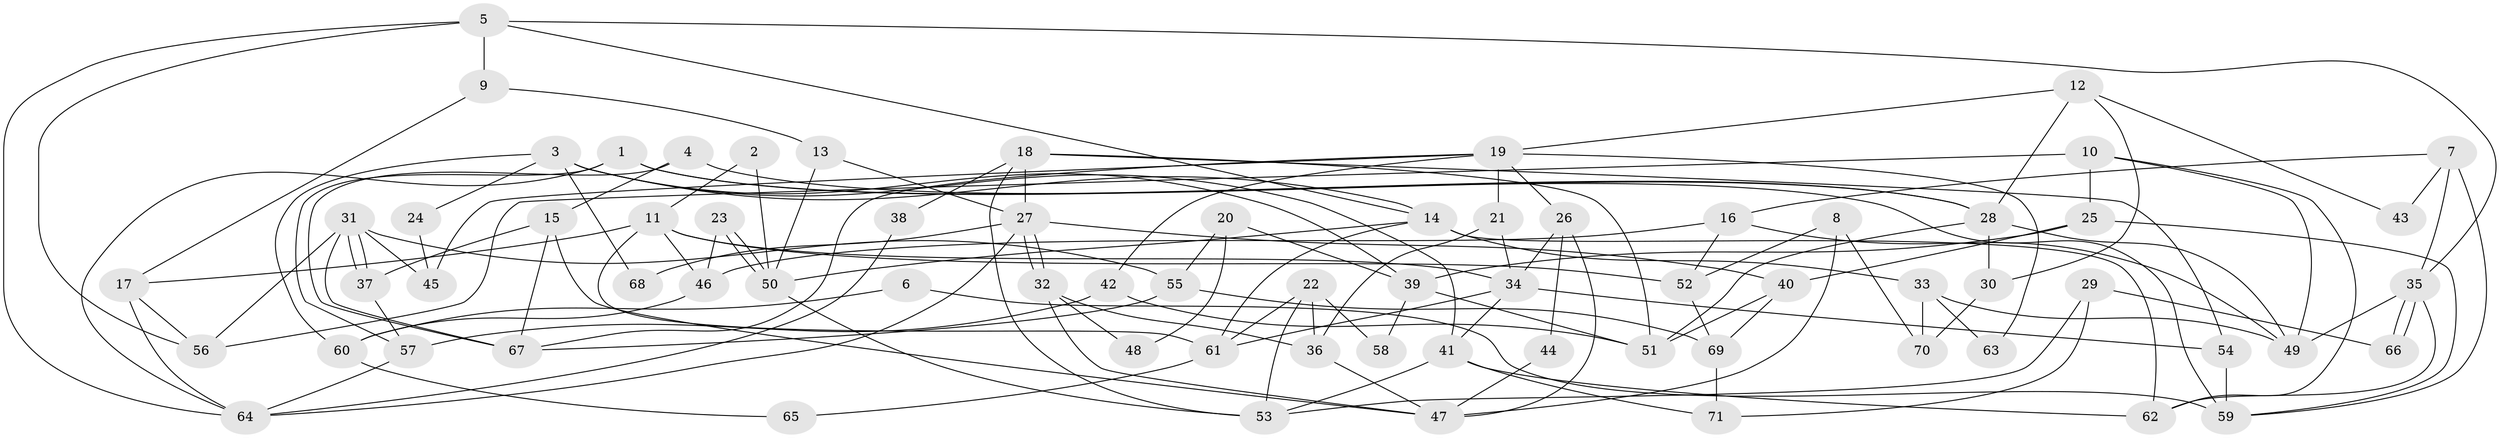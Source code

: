// coarse degree distribution, {4: 0.24489795918367346, 2: 0.12244897959183673, 13: 0.02040816326530612, 3: 0.22448979591836735, 5: 0.12244897959183673, 7: 0.08163265306122448, 6: 0.08163265306122448, 8: 0.061224489795918366, 9: 0.02040816326530612, 11: 0.02040816326530612}
// Generated by graph-tools (version 1.1) at 2025/18/03/04/25 18:18:32]
// undirected, 71 vertices, 142 edges
graph export_dot {
graph [start="1"]
  node [color=gray90,style=filled];
  1;
  2;
  3;
  4;
  5;
  6;
  7;
  8;
  9;
  10;
  11;
  12;
  13;
  14;
  15;
  16;
  17;
  18;
  19;
  20;
  21;
  22;
  23;
  24;
  25;
  26;
  27;
  28;
  29;
  30;
  31;
  32;
  33;
  34;
  35;
  36;
  37;
  38;
  39;
  40;
  41;
  42;
  43;
  44;
  45;
  46;
  47;
  48;
  49;
  50;
  51;
  52;
  53;
  54;
  55;
  56;
  57;
  58;
  59;
  60;
  61;
  62;
  63;
  64;
  65;
  66;
  67;
  68;
  69;
  70;
  71;
  1 -- 59;
  1 -- 57;
  1 -- 28;
  1 -- 64;
  2 -- 50;
  2 -- 11;
  3 -- 41;
  3 -- 14;
  3 -- 24;
  3 -- 39;
  3 -- 60;
  3 -- 68;
  4 -- 67;
  4 -- 28;
  4 -- 15;
  5 -- 56;
  5 -- 64;
  5 -- 9;
  5 -- 14;
  5 -- 35;
  6 -- 59;
  6 -- 60;
  7 -- 16;
  7 -- 35;
  7 -- 43;
  7 -- 59;
  8 -- 70;
  8 -- 47;
  8 -- 52;
  9 -- 13;
  9 -- 17;
  10 -- 49;
  10 -- 62;
  10 -- 25;
  10 -- 56;
  11 -- 34;
  11 -- 52;
  11 -- 17;
  11 -- 46;
  11 -- 61;
  12 -- 19;
  12 -- 28;
  12 -- 30;
  12 -- 43;
  13 -- 50;
  13 -- 27;
  14 -- 61;
  14 -- 33;
  14 -- 50;
  14 -- 62;
  15 -- 67;
  15 -- 37;
  15 -- 47;
  16 -- 49;
  16 -- 52;
  16 -- 46;
  17 -- 56;
  17 -- 64;
  18 -- 53;
  18 -- 27;
  18 -- 38;
  18 -- 51;
  18 -- 54;
  19 -- 42;
  19 -- 21;
  19 -- 26;
  19 -- 45;
  19 -- 63;
  19 -- 67;
  20 -- 39;
  20 -- 55;
  20 -- 48;
  21 -- 36;
  21 -- 34;
  22 -- 61;
  22 -- 36;
  22 -- 53;
  22 -- 58;
  23 -- 46;
  23 -- 50;
  23 -- 50;
  24 -- 45;
  25 -- 40;
  25 -- 39;
  25 -- 59;
  26 -- 34;
  26 -- 44;
  26 -- 47;
  27 -- 32;
  27 -- 32;
  27 -- 64;
  27 -- 40;
  27 -- 68;
  28 -- 51;
  28 -- 30;
  28 -- 49;
  29 -- 71;
  29 -- 53;
  29 -- 66;
  30 -- 70;
  31 -- 37;
  31 -- 37;
  31 -- 56;
  31 -- 45;
  31 -- 55;
  31 -- 67;
  32 -- 47;
  32 -- 36;
  32 -- 48;
  33 -- 49;
  33 -- 63;
  33 -- 70;
  34 -- 41;
  34 -- 54;
  34 -- 61;
  35 -- 66;
  35 -- 66;
  35 -- 49;
  35 -- 62;
  36 -- 47;
  37 -- 57;
  38 -- 64;
  39 -- 51;
  39 -- 58;
  40 -- 51;
  40 -- 69;
  41 -- 62;
  41 -- 53;
  41 -- 71;
  42 -- 51;
  42 -- 57;
  44 -- 47;
  46 -- 60;
  50 -- 53;
  52 -- 69;
  54 -- 59;
  55 -- 67;
  55 -- 69;
  57 -- 64;
  60 -- 65;
  61 -- 65;
  69 -- 71;
}
